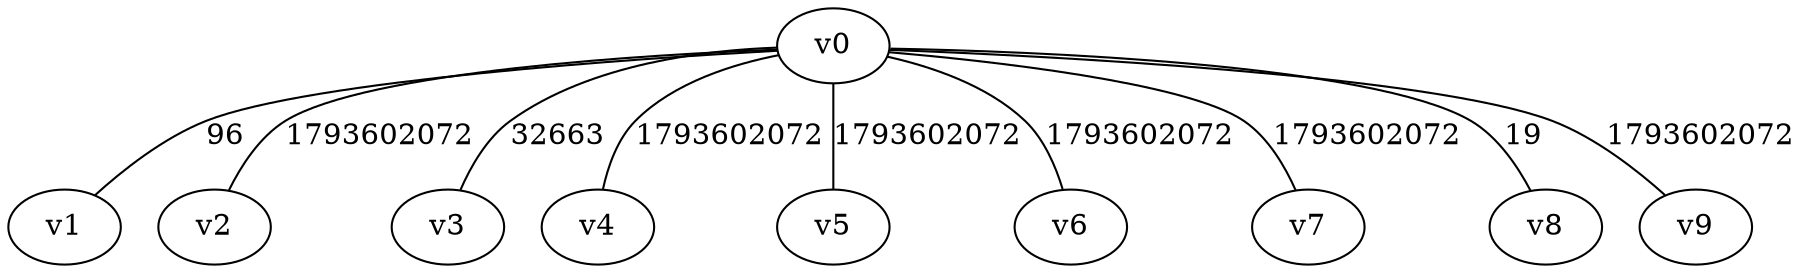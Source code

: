 graph gn10_bfs {
v0 -- v1 [label = "96"];
v0 -- v2 [label = "1793602072"];
v0 -- v3 [label = "32663"];
v0 -- v4 [label = "1793602072"];
v0 -- v5 [label = "1793602072"];
v0 -- v6 [label = "1793602072"];
v0 -- v7 [label = "1793602072"];
v0 -- v8 [label = "19"];
v0 -- v9 [label = "1793602072"];
}